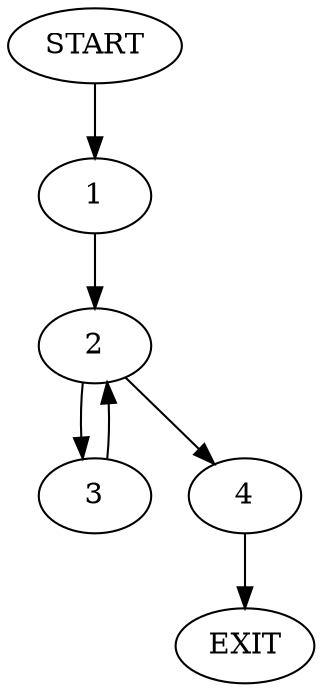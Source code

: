 digraph {
0 [label="START"];
1;
2;
3;
4;
5 [label="EXIT"];
0 -> 1;
1 -> 2;
2 -> 3;
2 -> 4;
3 -> 2;
4 -> 5;
}